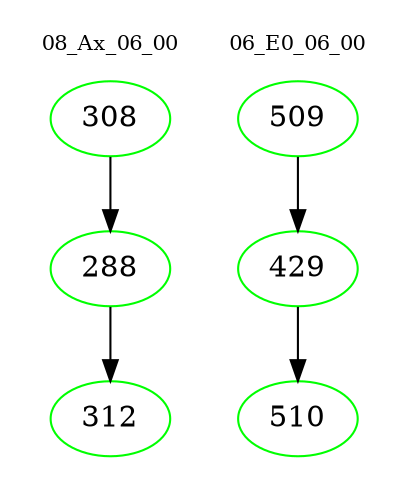 digraph{
subgraph cluster_0 {
color = white
label = "08_Ax_06_00";
fontsize=10;
T0_308 [label="308", color="green"]
T0_308 -> T0_288 [color="black"]
T0_288 [label="288", color="green"]
T0_288 -> T0_312 [color="black"]
T0_312 [label="312", color="green"]
}
subgraph cluster_1 {
color = white
label = "06_E0_06_00";
fontsize=10;
T1_509 [label="509", color="green"]
T1_509 -> T1_429 [color="black"]
T1_429 [label="429", color="green"]
T1_429 -> T1_510 [color="black"]
T1_510 [label="510", color="green"]
}
}

